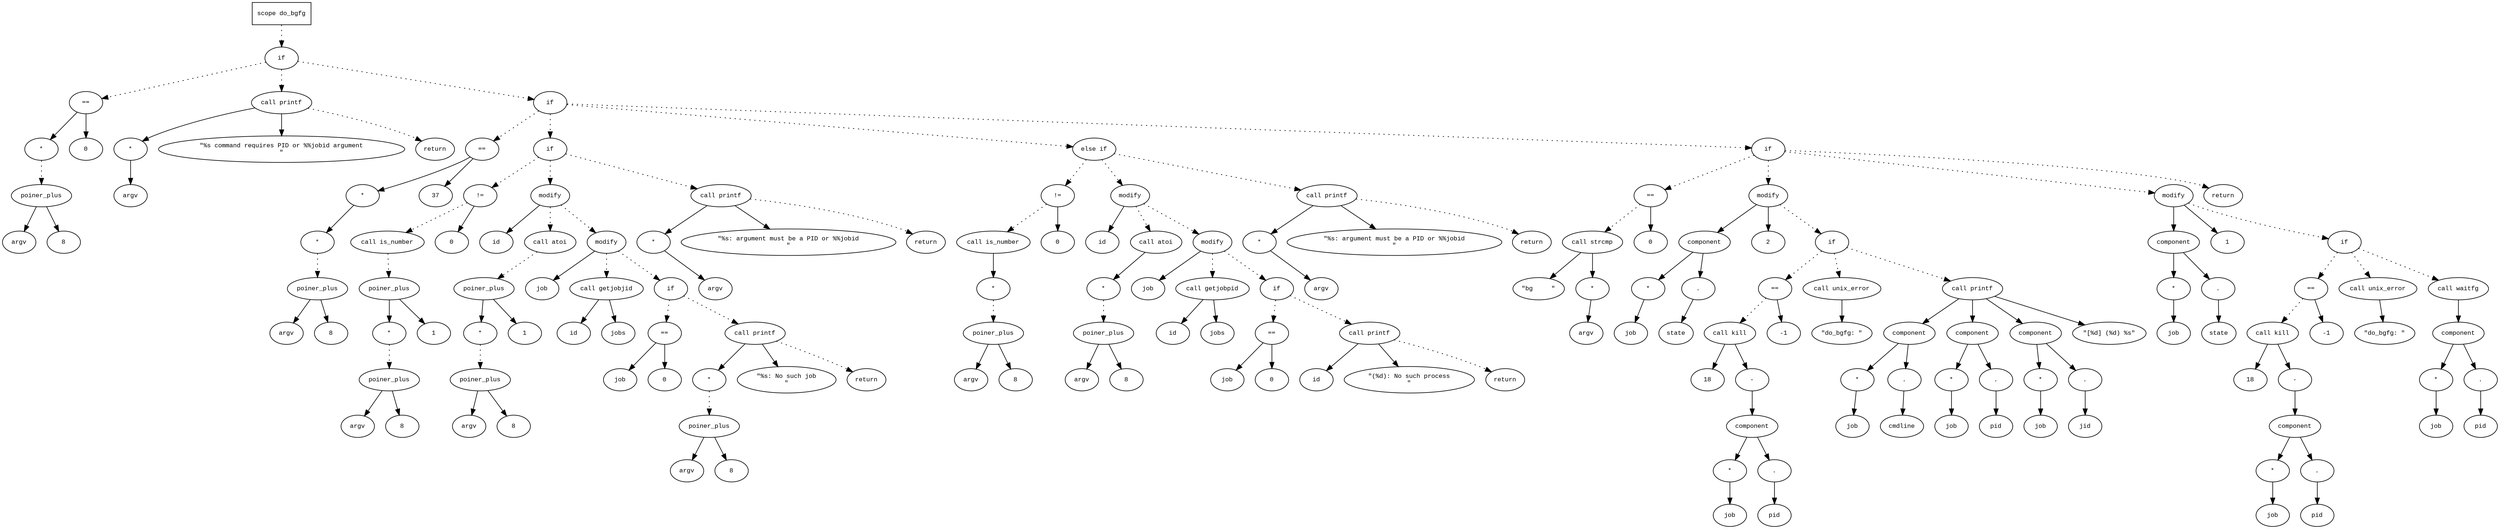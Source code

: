 digraph AST {
  graph [fontname="Times New Roman",fontsize=10];
  node  [fontname="Courier New",fontsize=10];
  edge  [fontname="Times New Roman",fontsize=10];

  node1 [label="scope do_bgfg",shape=box];
  node2 [label="if",shape=ellipse];
  node1 -> node2 [style=dotted];
  node3 [label="==",shape=ellipse];
  node4 [label="*",shape=ellipse];
  node5 [label="poiner_plus",shape=ellipse];
  node6 [label="argv",shape=ellipse];
  node5 -> node6;
  node7 [label="8",shape=ellipse];
  node5 -> node7;
  node4 -> node5 [style=dotted];
  node3 -> node4;
  node8 [label="0",shape=ellipse];
  node3 -> node8;
  node2 -> node3 [style=dotted];
  node9 [label="call printf",shape=ellipse];
  node10 [label="*",shape=ellipse];
  node11 [label="argv",shape=ellipse];
  node10 -> node11;
  node9 -> node10;
  node12 [label="\"%s command requires PID or %%jobid argument
\"",shape=ellipse];
  node9 -> node12;
  node2 -> node9 [style=dotted];
  node13 [label="return",shape=ellipse];
  node9 -> node13 [style=dotted];
  node14 [label="if",shape=ellipse];
  node2 -> node14 [style=dotted];
  node15 [label="==",shape=ellipse];
  node16 [label="*",shape=ellipse];
  node17 [label="*",shape=ellipse];
  node18 [label="poiner_plus",shape=ellipse];
  node19 [label="argv",shape=ellipse];
  node18 -> node19;
  node20 [label="8",shape=ellipse];
  node18 -> node20;
  node17 -> node18 [style=dotted];
  node16 -> node17;
  node15 -> node16;
  node21 [label="37",shape=ellipse];
  node15 -> node21;
  node14 -> node15 [style=dotted];
  node22 [label="if",shape=ellipse];
  node14 -> node22 [style=dotted];
  node23 [label="!=",shape=ellipse];
  node24 [label="call is_number",shape=ellipse];
  node25 [label="poiner_plus",shape=ellipse];
  node26 [label="*",shape=ellipse];
  node27 [label="poiner_plus",shape=ellipse];
  node28 [label="argv",shape=ellipse];
  node27 -> node28;
  node29 [label="8",shape=ellipse];
  node27 -> node29;
  node26 -> node27 [style=dotted];
  node25 -> node26;
  node30 [label="1",shape=ellipse];
  node25 -> node30;
  node24 -> node25 [style=dotted];
  node23 -> node24 [style=dotted];
  node31 [label="0",shape=ellipse];
  node23 -> node31;
  node22 -> node23 [style=dotted];
  node32 [label="modify",shape=ellipse];
  node33 [label="id",shape=ellipse];
  node32 -> node33;
  node34 [label="call atoi",shape=ellipse];
  node35 [label="poiner_plus",shape=ellipse];
  node36 [label="*",shape=ellipse];
  node37 [label="poiner_plus",shape=ellipse];
  node38 [label="argv",shape=ellipse];
  node37 -> node38;
  node39 [label="8",shape=ellipse];
  node37 -> node39;
  node36 -> node37 [style=dotted];
  node35 -> node36;
  node40 [label="1",shape=ellipse];
  node35 -> node40;
  node34 -> node35 [style=dotted];
  node32 -> node34 [style=dotted];
  node22 -> node32 [style=dotted];
  node41 [label="modify",shape=ellipse];
  node42 [label="job",shape=ellipse];
  node41 -> node42;
  node43 [label="call getjobjid",shape=ellipse];
  node44 [label="id",shape=ellipse];
  node43 -> node44;
  node45 [label="jobs",shape=ellipse];
  node43 -> node45;
  node41 -> node43 [style=dotted];
  node32 -> node41 [style=dotted];
  node46 [label="if",shape=ellipse];
  node41 -> node46 [style=dotted];
  node47 [label="==",shape=ellipse];
  node48 [label="job",shape=ellipse];
  node47 -> node48;
  node49 [label="0",shape=ellipse];
  node47 -> node49;
  node46 -> node47 [style=dotted];
  node50 [label="call printf",shape=ellipse];
  node51 [label="*",shape=ellipse];
  node52 [label="poiner_plus",shape=ellipse];
  node53 [label="argv",shape=ellipse];
  node52 -> node53;
  node54 [label="8",shape=ellipse];
  node52 -> node54;
  node51 -> node52 [style=dotted];
  node50 -> node51;
  node55 [label="\"%s: No such job
\"",shape=ellipse];
  node50 -> node55;
  node46 -> node50 [style=dotted];
  node56 [label="return",shape=ellipse];
  node50 -> node56 [style=dotted];
  node57 [label="call printf",shape=ellipse];
  node58 [label="*",shape=ellipse];
  node59 [label="argv",shape=ellipse];
  node58 -> node59;
  node57 -> node58;
  node60 [label="\"%s: argument must be a PID or %%jobid
\"",shape=ellipse];
  node57 -> node60;
  node22 -> node57 [style=dotted];
  node61 [label="return",shape=ellipse];
  node57 -> node61 [style=dotted];
  node62 [label="else if",shape=ellipse];
  node14 -> node62 [style=dotted];
  node63 [label="!=",shape=ellipse];
  node64 [label="call is_number",shape=ellipse];
  node65 [label="*",shape=ellipse];
  node66 [label="poiner_plus",shape=ellipse];
  node67 [label="argv",shape=ellipse];
  node66 -> node67;
  node68 [label="8",shape=ellipse];
  node66 -> node68;
  node65 -> node66 [style=dotted];
  node64 -> node65;
  node63 -> node64 [style=dotted];
  node69 [label="0",shape=ellipse];
  node63 -> node69;
  node62 -> node63 [style=dotted];
  node70 [label="modify",shape=ellipse];
  node71 [label="id",shape=ellipse];
  node70 -> node71;
  node72 [label="call atoi",shape=ellipse];
  node73 [label="*",shape=ellipse];
  node74 [label="poiner_plus",shape=ellipse];
  node75 [label="argv",shape=ellipse];
  node74 -> node75;
  node76 [label="8",shape=ellipse];
  node74 -> node76;
  node73 -> node74 [style=dotted];
  node72 -> node73;
  node70 -> node72 [style=dotted];
  node62 -> node70 [style=dotted];
  node77 [label="modify",shape=ellipse];
  node78 [label="job",shape=ellipse];
  node77 -> node78;
  node79 [label="call getjobpid",shape=ellipse];
  node80 [label="id",shape=ellipse];
  node79 -> node80;
  node81 [label="jobs",shape=ellipse];
  node79 -> node81;
  node77 -> node79 [style=dotted];
  node70 -> node77 [style=dotted];
  node82 [label="if",shape=ellipse];
  node77 -> node82 [style=dotted];
  node83 [label="==",shape=ellipse];
  node84 [label="job",shape=ellipse];
  node83 -> node84;
  node85 [label="0",shape=ellipse];
  node83 -> node85;
  node82 -> node83 [style=dotted];
  node86 [label="call printf",shape=ellipse];
  node87 [label="id",shape=ellipse];
  node86 -> node87;
  node88 [label="\"(%d): No such process
\"",shape=ellipse];
  node86 -> node88;
  node82 -> node86 [style=dotted];
  node89 [label="return",shape=ellipse];
  node86 -> node89 [style=dotted];
  node90 [label="call printf",shape=ellipse];
  node91 [label="*",shape=ellipse];
  node92 [label="argv",shape=ellipse];
  node91 -> node92;
  node90 -> node91;
  node93 [label="\"%s: argument must be a PID or %%jobid
\"",shape=ellipse];
  node90 -> node93;
  node62 -> node90 [style=dotted];
  node94 [label="return",shape=ellipse];
  node90 -> node94 [style=dotted];
  node95 [label="if",shape=ellipse];
  node14 -> node95 [style=dotted];
  node96 [label="==",shape=ellipse];
  node97 [label="call strcmp",shape=ellipse];
  node98 [label="\"bg     \"",shape=ellipse];
  node97 -> node98;
  node99 [label="*",shape=ellipse];
  node100 [label="argv",shape=ellipse];
  node99 -> node100;
  node97 -> node99;
  node96 -> node97 [style=dotted];
  node101 [label="0",shape=ellipse];
  node96 -> node101;
  node95 -> node96 [style=dotted];
  node102 [label="modify",shape=ellipse];
  node103 [label="component",shape=ellipse];
  node102 -> node103;
  node104 [label="*",shape=ellipse];
  node105 [label="job",shape=ellipse];
  node104 -> node105;
  node103 -> node104;
  node106 [label=".",shape=ellipse];
  node103 -> node106;
  node107 [label="state",shape=ellipse];
  node106 -> node107;
  node108 [label="2",shape=ellipse];
  node102 -> node108;
  node95 -> node102 [style=dotted];
  node109 [label="if",shape=ellipse];
  node102 -> node109 [style=dotted];
  node110 [label="==",shape=ellipse];
  node111 [label="call kill",shape=ellipse];
  node112 [label="18",shape=ellipse];
  node111 -> node112;
  node113 [label="-",shape=ellipse];
  node114 [label="component",shape=ellipse];
  node113 -> node114;
  node115 [label="*",shape=ellipse];
  node116 [label="job",shape=ellipse];
  node115 -> node116;
  node114 -> node115;
  node117 [label=".",shape=ellipse];
  node114 -> node117;
  node118 [label="pid",shape=ellipse];
  node117 -> node118;
  node111 -> node113;
  node110 -> node111 [style=dotted];
  node119 [label="-1",shape=ellipse];
  node110 -> node119;
  node109 -> node110 [style=dotted];
  node120 [label="call unix_error",shape=ellipse];
  node121 [label="\"do_bgfg: \"",shape=ellipse];
  node120 -> node121;
  node109 -> node120 [style=dotted];
  node122 [label="call printf",shape=ellipse];
  node123 [label="component",shape=ellipse];
  node122 -> node123;
  node124 [label="*",shape=ellipse];
  node125 [label="job",shape=ellipse];
  node124 -> node125;
  node123 -> node124;
  node126 [label=".",shape=ellipse];
  node123 -> node126;
  node127 [label="cmdline",shape=ellipse];
  node126 -> node127;
  node128 [label="component",shape=ellipse];
  node122 -> node128;
  node129 [label="*",shape=ellipse];
  node130 [label="job",shape=ellipse];
  node129 -> node130;
  node128 -> node129;
  node131 [label=".",shape=ellipse];
  node128 -> node131;
  node132 [label="pid",shape=ellipse];
  node131 -> node132;
  node133 [label="component",shape=ellipse];
  node122 -> node133;
  node134 [label="*",shape=ellipse];
  node135 [label="job",shape=ellipse];
  node134 -> node135;
  node133 -> node134;
  node136 [label=".",shape=ellipse];
  node133 -> node136;
  node137 [label="jid",shape=ellipse];
  node136 -> node137;
  node138 [label="\"[%d] (%d) %s\"",shape=ellipse];
  node122 -> node138;
  node109 -> node122 [style=dotted];
  node139 [label="modify",shape=ellipse];
  node140 [label="component",shape=ellipse];
  node139 -> node140;
  node141 [label="*",shape=ellipse];
  node142 [label="job",shape=ellipse];
  node141 -> node142;
  node140 -> node141;
  node143 [label=".",shape=ellipse];
  node140 -> node143;
  node144 [label="state",shape=ellipse];
  node143 -> node144;
  node145 [label="1",shape=ellipse];
  node139 -> node145;
  node95 -> node139 [style=dotted];
  node146 [label="if",shape=ellipse];
  node139 -> node146 [style=dotted];
  node147 [label="==",shape=ellipse];
  node148 [label="call kill",shape=ellipse];
  node149 [label="18",shape=ellipse];
  node148 -> node149;
  node150 [label="-",shape=ellipse];
  node151 [label="component",shape=ellipse];
  node150 -> node151;
  node152 [label="*",shape=ellipse];
  node153 [label="job",shape=ellipse];
  node152 -> node153;
  node151 -> node152;
  node154 [label=".",shape=ellipse];
  node151 -> node154;
  node155 [label="pid",shape=ellipse];
  node154 -> node155;
  node148 -> node150;
  node147 -> node148 [style=dotted];
  node156 [label="-1",shape=ellipse];
  node147 -> node156;
  node146 -> node147 [style=dotted];
  node157 [label="call unix_error",shape=ellipse];
  node158 [label="\"do_bgfg: \"",shape=ellipse];
  node157 -> node158;
  node146 -> node157 [style=dotted];
  node159 [label="call waitfg",shape=ellipse];
  node160 [label="component",shape=ellipse];
  node159 -> node160;
  node161 [label="*",shape=ellipse];
  node162 [label="job",shape=ellipse];
  node161 -> node162;
  node160 -> node161;
  node163 [label=".",shape=ellipse];
  node160 -> node163;
  node164 [label="pid",shape=ellipse];
  node163 -> node164;
  node146 -> node159 [style=dotted];
  node165 [label="return",shape=ellipse];
  node95 -> node165 [style=dotted];
} 
